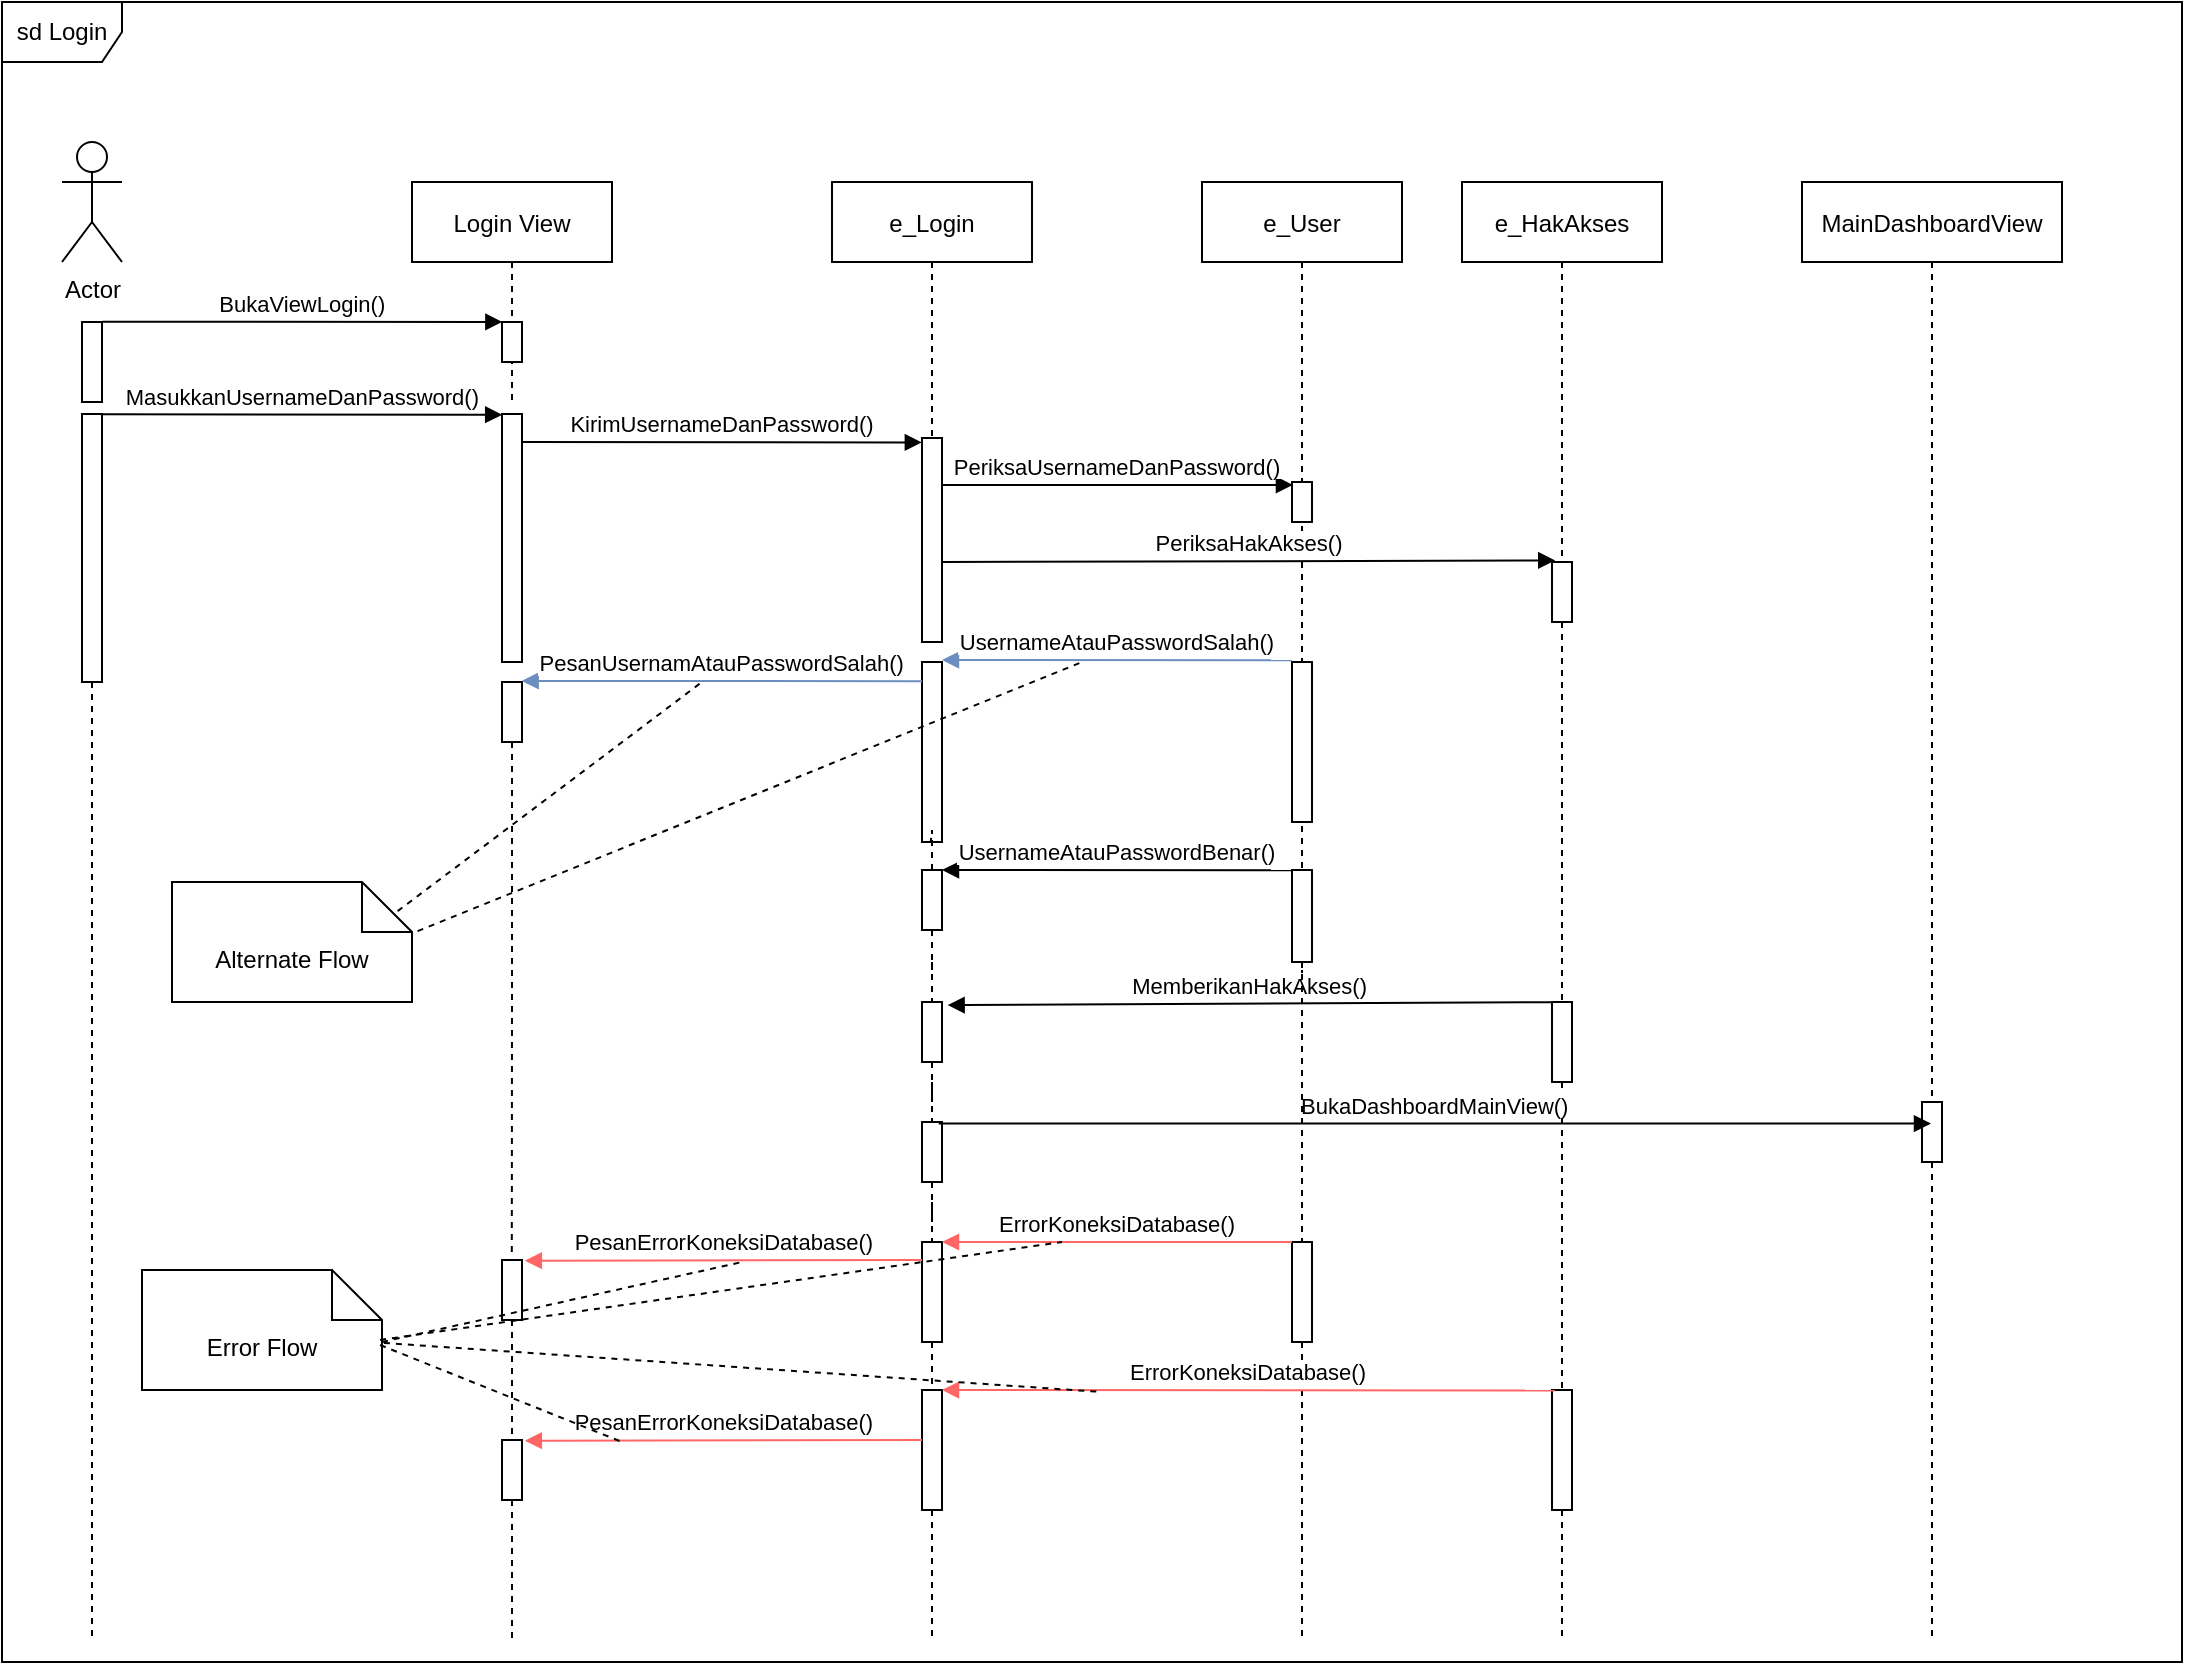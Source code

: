 <mxfile version="20.6.0" type="github" pages="2">
  <diagram id="kgpKYQtTHZ0yAKxKKP6v" name="Login">
    <mxGraphModel dx="5787" dy="3467" grid="1" gridSize="10" guides="1" tooltips="1" connect="1" arrows="1" fold="1" page="1" pageScale="1" pageWidth="1654" pageHeight="1169" math="0" shadow="0">
      <root>
        <mxCell id="0" />
        <mxCell id="1" parent="0" />
        <mxCell id="335o7K2oTXMPeTgfq1uH-59" value="sd Login" style="shape=umlFrame;whiteSpace=wrap;html=1;" vertex="1" parent="1">
          <mxGeometry x="20" y="100" width="1090" height="830" as="geometry" />
        </mxCell>
        <mxCell id="MNMMbmf4VYP4rg2q6GF8-1" value="Actor" style="shape=umlActor;verticalLabelPosition=bottom;verticalAlign=top;html=1;outlineConnect=0;" parent="1" vertex="1">
          <mxGeometry x="50" y="170" width="30" height="60" as="geometry" />
        </mxCell>
        <mxCell id="MNMMbmf4VYP4rg2q6GF8-2" value="Login View" style="shape=umlLifeline;perimeter=lifelinePerimeter;container=1;collapsible=0;recursiveResize=0;rounded=0;shadow=0;strokeWidth=1;" parent="1" vertex="1">
          <mxGeometry x="225" y="190" width="100" height="110" as="geometry" />
        </mxCell>
        <mxCell id="MNMMbmf4VYP4rg2q6GF8-3" value="" style="points=[];perimeter=orthogonalPerimeter;rounded=0;shadow=0;strokeWidth=1;" parent="MNMMbmf4VYP4rg2q6GF8-2" vertex="1">
          <mxGeometry x="45" y="70" width="10" height="20" as="geometry" />
        </mxCell>
        <mxCell id="MNMMbmf4VYP4rg2q6GF8-4" value="BukaViewLogin()" style="verticalAlign=bottom;endArrow=block;entryX=0.018;entryY=-0.003;shadow=0;strokeWidth=1;entryDx=0;entryDy=0;entryPerimeter=0;exitX=1.015;exitY=-0.003;exitDx=0;exitDy=0;exitPerimeter=0;" parent="1" source="MNMMbmf4VYP4rg2q6GF8-5" target="MNMMbmf4VYP4rg2q6GF8-3" edge="1">
          <mxGeometry relative="1" as="geometry">
            <mxPoint x="80" y="260" as="sourcePoint" />
            <mxPoint x="260" y="259.44" as="targetPoint" />
          </mxGeometry>
        </mxCell>
        <mxCell id="MNMMbmf4VYP4rg2q6GF8-5" value="" style="points=[];perimeter=orthogonalPerimeter;rounded=0;shadow=0;strokeWidth=1;" parent="1" vertex="1">
          <mxGeometry x="60" y="260" width="10" height="40" as="geometry" />
        </mxCell>
        <mxCell id="335o7K2oTXMPeTgfq1uH-14" style="edgeStyle=orthogonalEdgeStyle;rounded=0;orthogonalLoop=1;jettySize=auto;html=1;startArrow=none;startFill=0;endArrow=none;endFill=0;dashed=1;" edge="1" parent="1" source="MNMMbmf4VYP4rg2q6GF8-6">
          <mxGeometry relative="1" as="geometry">
            <mxPoint x="65" y="920" as="targetPoint" />
          </mxGeometry>
        </mxCell>
        <mxCell id="MNMMbmf4VYP4rg2q6GF8-6" value="" style="points=[];perimeter=orthogonalPerimeter;rounded=0;shadow=0;strokeWidth=1;" parent="1" vertex="1">
          <mxGeometry x="60" y="306" width="10" height="134" as="geometry" />
        </mxCell>
        <mxCell id="MNMMbmf4VYP4rg2q6GF8-7" value="" style="points=[];perimeter=orthogonalPerimeter;rounded=0;shadow=0;strokeWidth=1;" parent="1" vertex="1">
          <mxGeometry x="270" y="306" width="10" height="124" as="geometry" />
        </mxCell>
        <mxCell id="MNMMbmf4VYP4rg2q6GF8-8" value="MasukkanUsernameDanPassword()" style="verticalAlign=bottom;endArrow=block;entryX=0.009;entryY=0.003;shadow=0;strokeWidth=1;entryDx=0;entryDy=0;entryPerimeter=0;exitX=1.017;exitY=0.001;exitDx=0;exitDy=0;exitPerimeter=0;" parent="1" source="MNMMbmf4VYP4rg2q6GF8-6" target="MNMMbmf4VYP4rg2q6GF8-7" edge="1">
          <mxGeometry relative="1" as="geometry">
            <mxPoint x="70.0" y="306" as="sourcePoint" />
            <mxPoint x="270.03" y="306.06" as="targetPoint" />
          </mxGeometry>
        </mxCell>
        <mxCell id="335o7K2oTXMPeTgfq1uH-15" style="edgeStyle=orthogonalEdgeStyle;rounded=0;orthogonalLoop=1;jettySize=auto;html=1;dashed=1;startArrow=none;startFill=0;endArrow=none;endFill=0;entryX=0.49;entryY=-0.038;entryDx=0;entryDy=0;entryPerimeter=0;" edge="1" parent="1" source="MNMMbmf4VYP4rg2q6GF8-9" target="335o7K2oTXMPeTgfq1uH-16">
          <mxGeometry relative="1" as="geometry">
            <mxPoint x="275" y="580" as="targetPoint" />
          </mxGeometry>
        </mxCell>
        <mxCell id="MNMMbmf4VYP4rg2q6GF8-9" value="" style="points=[];perimeter=orthogonalPerimeter;rounded=0;shadow=0;strokeWidth=1;" parent="1" vertex="1">
          <mxGeometry x="270" y="440" width="10" height="30" as="geometry" />
        </mxCell>
        <mxCell id="MNMMbmf4VYP4rg2q6GF8-10" value="KirimUsernameDanPassword()" style="verticalAlign=bottom;endArrow=block;entryX=0.009;entryY=0.003;shadow=0;strokeWidth=1;entryDx=0;entryDy=0;entryPerimeter=0;exitX=1.017;exitY=0.001;exitDx=0;exitDy=0;exitPerimeter=0;" parent="1" edge="1">
          <mxGeometry relative="1" as="geometry">
            <mxPoint x="280" y="320.004" as="sourcePoint" />
            <mxPoint x="479.92" y="320.2" as="targetPoint" />
          </mxGeometry>
        </mxCell>
        <mxCell id="MNMMbmf4VYP4rg2q6GF8-11" value="" style="points=[];perimeter=orthogonalPerimeter;rounded=0;shadow=0;strokeWidth=1;" parent="1" vertex="1">
          <mxGeometry x="480" y="318" width="10" height="102" as="geometry" />
        </mxCell>
        <mxCell id="RcXa3ZDXTZ-9Jlwqdq4l-1" value="e_Login" style="shape=umlLifeline;perimeter=lifelinePerimeter;container=1;collapsible=0;recursiveResize=0;rounded=0;shadow=0;strokeWidth=1;" parent="1" vertex="1">
          <mxGeometry x="435" y="190" width="100" height="130" as="geometry" />
        </mxCell>
        <mxCell id="335o7K2oTXMPeTgfq1uH-1" value="e_User" style="shape=umlLifeline;perimeter=lifelinePerimeter;container=1;collapsible=0;recursiveResize=0;rounded=0;shadow=0;strokeWidth=1;" vertex="1" parent="1">
          <mxGeometry x="620" y="190" width="100" height="410" as="geometry" />
        </mxCell>
        <mxCell id="335o7K2oTXMPeTgfq1uH-9" value="" style="points=[];perimeter=orthogonalPerimeter;rounded=0;shadow=0;strokeWidth=1;" vertex="1" parent="335o7K2oTXMPeTgfq1uH-1">
          <mxGeometry x="45" y="240" width="10" height="80" as="geometry" />
        </mxCell>
        <mxCell id="335o7K2oTXMPeTgfq1uH-24" value="" style="points=[];perimeter=orthogonalPerimeter;rounded=0;shadow=0;strokeWidth=1;" vertex="1" parent="335o7K2oTXMPeTgfq1uH-1">
          <mxGeometry x="45" y="344" width="10" height="46" as="geometry" />
        </mxCell>
        <mxCell id="335o7K2oTXMPeTgfq1uH-2" value="" style="points=[];perimeter=orthogonalPerimeter;rounded=0;shadow=0;strokeWidth=1;" vertex="1" parent="1">
          <mxGeometry x="665" y="340" width="10" height="20" as="geometry" />
        </mxCell>
        <mxCell id="335o7K2oTXMPeTgfq1uH-4" value="e_HakAkses" style="shape=umlLifeline;perimeter=lifelinePerimeter;container=1;collapsible=0;recursiveResize=0;rounded=0;shadow=0;strokeWidth=1;" vertex="1" parent="1">
          <mxGeometry x="750" y="190" width="100" height="210" as="geometry" />
        </mxCell>
        <mxCell id="335o7K2oTXMPeTgfq1uH-7" value="" style="points=[];perimeter=orthogonalPerimeter;rounded=0;shadow=0;strokeWidth=1;" vertex="1" parent="335o7K2oTXMPeTgfq1uH-4">
          <mxGeometry x="45" y="190" width="10" height="30" as="geometry" />
        </mxCell>
        <mxCell id="335o7K2oTXMPeTgfq1uH-5" value="MainDashboardView" style="shape=umlLifeline;perimeter=lifelinePerimeter;container=1;collapsible=0;recursiveResize=0;rounded=0;shadow=0;strokeWidth=1;" vertex="1" parent="1">
          <mxGeometry x="920" y="190" width="130" height="730" as="geometry" />
        </mxCell>
        <mxCell id="335o7K2oTXMPeTgfq1uH-21" value="" style="points=[];perimeter=orthogonalPerimeter;rounded=0;shadow=0;strokeWidth=1;" vertex="1" parent="335o7K2oTXMPeTgfq1uH-5">
          <mxGeometry x="60" y="460" width="10" height="30" as="geometry" />
        </mxCell>
        <mxCell id="335o7K2oTXMPeTgfq1uH-6" value="PeriksaUsernameDanPassword()" style="verticalAlign=bottom;endArrow=block;entryX=0.048;entryY=0.382;shadow=0;strokeWidth=1;entryDx=0;entryDy=0;entryPerimeter=0;exitX=1;exitY=0.304;exitDx=0;exitDy=0;exitPerimeter=0;" edge="1" parent="1">
          <mxGeometry relative="1" as="geometry">
            <mxPoint x="490" y="341.44" as="sourcePoint" />
            <mxPoint x="665.48" y="341.46" as="targetPoint" />
          </mxGeometry>
        </mxCell>
        <mxCell id="335o7K2oTXMPeTgfq1uH-8" value="PeriksaHakAkses()" style="verticalAlign=bottom;endArrow=block;entryX=0.162;entryY=-0.026;shadow=0;strokeWidth=1;entryDx=0;entryDy=0;entryPerimeter=0;exitX=1;exitY=0.608;exitDx=0;exitDy=0;exitPerimeter=0;" edge="1" parent="1" source="MNMMbmf4VYP4rg2q6GF8-11" target="335o7K2oTXMPeTgfq1uH-7">
          <mxGeometry relative="1" as="geometry">
            <mxPoint x="490" y="382.0" as="sourcePoint" />
            <mxPoint x="665.48" y="382.02" as="targetPoint" />
          </mxGeometry>
        </mxCell>
        <mxCell id="335o7K2oTXMPeTgfq1uH-10" value="UsernameAtauPasswordSalah()" style="verticalAlign=bottom;endArrow=none;entryX=0.162;entryY=-0.026;shadow=0;strokeWidth=1;entryDx=0;entryDy=0;entryPerimeter=0;endFill=0;startArrow=block;startFill=1;fillColor=#dae8fc;strokeColor=#6c8ebf;" edge="1" parent="1">
          <mxGeometry relative="1" as="geometry">
            <mxPoint x="490" y="429" as="sourcePoint" />
            <mxPoint x="665.0" y="429.1" as="targetPoint" />
          </mxGeometry>
        </mxCell>
        <mxCell id="335o7K2oTXMPeTgfq1uH-11" value="" style="points=[];perimeter=orthogonalPerimeter;rounded=0;shadow=0;strokeWidth=1;" vertex="1" parent="1">
          <mxGeometry x="480" y="430" width="10" height="90" as="geometry" />
        </mxCell>
        <mxCell id="335o7K2oTXMPeTgfq1uH-13" value="PesanUsernamAtauPasswordSalah()" style="verticalAlign=bottom;endArrow=none;entryX=0.162;entryY=-0.026;shadow=0;strokeWidth=1;entryDx=0;entryDy=0;entryPerimeter=0;endFill=0;startArrow=block;startFill=1;fillColor=#dae8fc;strokeColor=#6c8ebf;exitX=0.984;exitY=-0.017;exitDx=0;exitDy=0;exitPerimeter=0;" edge="1" parent="1" source="MNMMbmf4VYP4rg2q6GF8-9">
          <mxGeometry relative="1" as="geometry">
            <mxPoint x="305" y="439.47" as="sourcePoint" />
            <mxPoint x="480" y="439.57" as="targetPoint" />
          </mxGeometry>
        </mxCell>
        <mxCell id="335o7K2oTXMPeTgfq1uH-18" style="edgeStyle=orthogonalEdgeStyle;rounded=0;orthogonalLoop=1;jettySize=auto;html=1;dashed=1;startArrow=none;startFill=0;endArrow=none;endFill=0;" edge="1" parent="1" source="335o7K2oTXMPeTgfq1uH-16" target="335o7K2oTXMPeTgfq1uH-17">
          <mxGeometry relative="1" as="geometry" />
        </mxCell>
        <mxCell id="335o7K2oTXMPeTgfq1uH-16" value="" style="points=[];perimeter=orthogonalPerimeter;rounded=0;shadow=0;strokeWidth=1;" vertex="1" parent="1">
          <mxGeometry x="270" y="729" width="10" height="30" as="geometry" />
        </mxCell>
        <mxCell id="335o7K2oTXMPeTgfq1uH-19" style="edgeStyle=orthogonalEdgeStyle;rounded=0;orthogonalLoop=1;jettySize=auto;html=1;dashed=1;startArrow=none;startFill=0;endArrow=none;endFill=0;" edge="1" parent="1" source="335o7K2oTXMPeTgfq1uH-17">
          <mxGeometry relative="1" as="geometry">
            <mxPoint x="275.0" y="919" as="targetPoint" />
          </mxGeometry>
        </mxCell>
        <mxCell id="335o7K2oTXMPeTgfq1uH-17" value="" style="points=[];perimeter=orthogonalPerimeter;rounded=0;shadow=0;strokeWidth=1;" vertex="1" parent="1">
          <mxGeometry x="270" y="819" width="10" height="30" as="geometry" />
        </mxCell>
        <mxCell id="335o7K2oTXMPeTgfq1uH-26" style="edgeStyle=orthogonalEdgeStyle;rounded=0;orthogonalLoop=1;jettySize=auto;html=1;dashed=1;startArrow=none;startFill=0;endArrow=none;endFill=0;entryX=0.432;entryY=1.002;entryDx=0;entryDy=0;entryPerimeter=0;" edge="1" parent="1" source="335o7K2oTXMPeTgfq1uH-22" target="335o7K2oTXMPeTgfq1uH-11">
          <mxGeometry relative="1" as="geometry" />
        </mxCell>
        <mxCell id="335o7K2oTXMPeTgfq1uH-27" style="edgeStyle=orthogonalEdgeStyle;rounded=0;orthogonalLoop=1;jettySize=auto;html=1;dashed=1;startArrow=none;startFill=0;endArrow=none;endFill=0;" edge="1" parent="1" source="335o7K2oTXMPeTgfq1uH-22" target="335o7K2oTXMPeTgfq1uH-25">
          <mxGeometry relative="1" as="geometry" />
        </mxCell>
        <mxCell id="335o7K2oTXMPeTgfq1uH-22" value="" style="points=[];perimeter=orthogonalPerimeter;rounded=0;shadow=0;strokeWidth=1;" vertex="1" parent="1">
          <mxGeometry x="480" y="534" width="10" height="30" as="geometry" />
        </mxCell>
        <mxCell id="335o7K2oTXMPeTgfq1uH-23" value="UsernameAtauPasswordBenar()" style="verticalAlign=bottom;endArrow=none;entryX=0.162;entryY=-0.026;shadow=0;strokeWidth=1;entryDx=0;entryDy=0;entryPerimeter=0;endFill=0;startArrow=block;startFill=1;fillColor=#dae8fc;strokeColor=#000000;" edge="1" parent="1">
          <mxGeometry relative="1" as="geometry">
            <mxPoint x="490" y="534" as="sourcePoint" />
            <mxPoint x="665" y="534.1" as="targetPoint" />
          </mxGeometry>
        </mxCell>
        <mxCell id="335o7K2oTXMPeTgfq1uH-33" style="edgeStyle=orthogonalEdgeStyle;rounded=0;orthogonalLoop=1;jettySize=auto;html=1;dashed=1;strokeColor=#000000;startArrow=none;startFill=0;endArrow=none;endFill=0;" edge="1" parent="1" source="335o7K2oTXMPeTgfq1uH-25" target="335o7K2oTXMPeTgfq1uH-31">
          <mxGeometry relative="1" as="geometry" />
        </mxCell>
        <mxCell id="335o7K2oTXMPeTgfq1uH-25" value="" style="points=[];perimeter=orthogonalPerimeter;rounded=0;shadow=0;strokeWidth=1;" vertex="1" parent="1">
          <mxGeometry x="480" y="600" width="10" height="30" as="geometry" />
        </mxCell>
        <mxCell id="335o7K2oTXMPeTgfq1uH-40" style="edgeStyle=orthogonalEdgeStyle;rounded=0;orthogonalLoop=1;jettySize=auto;html=1;dashed=1;strokeColor=#000000;startArrow=none;startFill=0;endArrow=none;endFill=0;" edge="1" parent="1" source="335o7K2oTXMPeTgfq1uH-28" target="335o7K2oTXMPeTgfq1uH-39">
          <mxGeometry relative="1" as="geometry" />
        </mxCell>
        <mxCell id="335o7K2oTXMPeTgfq1uH-28" value="" style="points=[];perimeter=orthogonalPerimeter;rounded=0;shadow=0;strokeWidth=1;" vertex="1" parent="1">
          <mxGeometry x="795" y="600" width="10" height="40" as="geometry" />
        </mxCell>
        <mxCell id="335o7K2oTXMPeTgfq1uH-29" style="edgeStyle=orthogonalEdgeStyle;rounded=0;orthogonalLoop=1;jettySize=auto;html=1;dashed=1;startArrow=none;startFill=0;endArrow=none;endFill=0;" edge="1" parent="1" source="335o7K2oTXMPeTgfq1uH-7" target="335o7K2oTXMPeTgfq1uH-28">
          <mxGeometry relative="1" as="geometry" />
        </mxCell>
        <mxCell id="335o7K2oTXMPeTgfq1uH-30" value="MemberikanHakAkses()" style="verticalAlign=bottom;endArrow=none;entryX=0.162;entryY=-0.026;shadow=0;strokeWidth=1;entryDx=0;entryDy=0;entryPerimeter=0;endFill=0;startArrow=block;startFill=1;fillColor=#dae8fc;strokeColor=#000000;exitX=1.282;exitY=0.052;exitDx=0;exitDy=0;exitPerimeter=0;" edge="1" parent="1" source="335o7K2oTXMPeTgfq1uH-25">
          <mxGeometry relative="1" as="geometry">
            <mxPoint x="620" y="600" as="sourcePoint" />
            <mxPoint x="795" y="600.1" as="targetPoint" />
          </mxGeometry>
        </mxCell>
        <mxCell id="335o7K2oTXMPeTgfq1uH-36" style="edgeStyle=orthogonalEdgeStyle;rounded=0;orthogonalLoop=1;jettySize=auto;html=1;dashed=1;strokeColor=#000000;startArrow=none;startFill=0;endArrow=none;endFill=0;" edge="1" parent="1" source="335o7K2oTXMPeTgfq1uH-31" target="335o7K2oTXMPeTgfq1uH-35">
          <mxGeometry relative="1" as="geometry" />
        </mxCell>
        <mxCell id="335o7K2oTXMPeTgfq1uH-31" value="" style="points=[];perimeter=orthogonalPerimeter;rounded=0;shadow=0;strokeWidth=1;" vertex="1" parent="1">
          <mxGeometry x="480" y="660" width="10" height="30" as="geometry" />
        </mxCell>
        <mxCell id="335o7K2oTXMPeTgfq1uH-32" value="BukaDashboardMainView()" style="verticalAlign=bottom;endArrow=block;shadow=0;strokeWidth=1;exitX=1;exitY=0.608;exitDx=0;exitDy=0;exitPerimeter=0;" edge="1" parent="1" target="335o7K2oTXMPeTgfq1uH-5">
          <mxGeometry relative="1" as="geometry">
            <mxPoint x="488.38" y="660.796" as="sourcePoint" />
            <mxPoint x="795.0" y="660.0" as="targetPoint" />
          </mxGeometry>
        </mxCell>
        <mxCell id="335o7K2oTXMPeTgfq1uH-44" style="edgeStyle=orthogonalEdgeStyle;rounded=0;orthogonalLoop=1;jettySize=auto;html=1;dashed=1;strokeColor=#000000;startArrow=none;startFill=0;endArrow=none;endFill=0;" edge="1" parent="1" source="335o7K2oTXMPeTgfq1uH-34">
          <mxGeometry relative="1" as="geometry">
            <mxPoint x="670" y="920" as="targetPoint" />
          </mxGeometry>
        </mxCell>
        <mxCell id="335o7K2oTXMPeTgfq1uH-34" value="" style="points=[];perimeter=orthogonalPerimeter;rounded=0;shadow=0;strokeWidth=1;" vertex="1" parent="1">
          <mxGeometry x="665" y="720" width="10" height="50" as="geometry" />
        </mxCell>
        <mxCell id="335o7K2oTXMPeTgfq1uH-43" style="edgeStyle=orthogonalEdgeStyle;rounded=0;orthogonalLoop=1;jettySize=auto;html=1;entryX=0.521;entryY=0.007;entryDx=0;entryDy=0;entryPerimeter=0;dashed=1;strokeColor=#000000;startArrow=none;startFill=0;endArrow=none;endFill=0;" edge="1" parent="1" source="335o7K2oTXMPeTgfq1uH-35" target="335o7K2oTXMPeTgfq1uH-41">
          <mxGeometry relative="1" as="geometry" />
        </mxCell>
        <mxCell id="335o7K2oTXMPeTgfq1uH-35" value="" style="points=[];perimeter=orthogonalPerimeter;rounded=0;shadow=0;strokeWidth=1;" vertex="1" parent="1">
          <mxGeometry x="480" y="720" width="10" height="50" as="geometry" />
        </mxCell>
        <mxCell id="335o7K2oTXMPeTgfq1uH-37" style="edgeStyle=orthogonalEdgeStyle;rounded=0;orthogonalLoop=1;jettySize=auto;html=1;dashed=1;strokeColor=#000000;startArrow=none;startFill=0;endArrow=none;endFill=0;" edge="1" parent="1" source="335o7K2oTXMPeTgfq1uH-24" target="335o7K2oTXMPeTgfq1uH-34">
          <mxGeometry relative="1" as="geometry" />
        </mxCell>
        <mxCell id="335o7K2oTXMPeTgfq1uH-38" value="ErrorKoneksiDatabase()" style="verticalAlign=bottom;endArrow=none;entryX=0.162;entryY=-0.026;shadow=0;strokeWidth=1;entryDx=0;entryDy=0;entryPerimeter=0;endFill=0;startArrow=block;startFill=1;fillColor=#ffe6cc;strokeColor=#FF6666;" edge="1" parent="1">
          <mxGeometry relative="1" as="geometry">
            <mxPoint x="490" y="720" as="sourcePoint" />
            <mxPoint x="665" y="720.0" as="targetPoint" />
          </mxGeometry>
        </mxCell>
        <mxCell id="335o7K2oTXMPeTgfq1uH-48" style="edgeStyle=orthogonalEdgeStyle;rounded=0;orthogonalLoop=1;jettySize=auto;html=1;dashed=1;strokeColor=#000000;startArrow=none;startFill=0;endArrow=none;endFill=0;" edge="1" parent="1" source="335o7K2oTXMPeTgfq1uH-39">
          <mxGeometry relative="1" as="geometry">
            <mxPoint x="800" y="920" as="targetPoint" />
          </mxGeometry>
        </mxCell>
        <mxCell id="335o7K2oTXMPeTgfq1uH-39" value="" style="points=[];perimeter=orthogonalPerimeter;rounded=0;shadow=0;strokeWidth=1;" vertex="1" parent="1">
          <mxGeometry x="795" y="794" width="10" height="60" as="geometry" />
        </mxCell>
        <mxCell id="335o7K2oTXMPeTgfq1uH-45" style="edgeStyle=orthogonalEdgeStyle;rounded=0;orthogonalLoop=1;jettySize=auto;html=1;dashed=1;strokeColor=#000000;startArrow=none;startFill=0;endArrow=none;endFill=0;" edge="1" parent="1" source="335o7K2oTXMPeTgfq1uH-41">
          <mxGeometry relative="1" as="geometry">
            <mxPoint x="485" y="920" as="targetPoint" />
          </mxGeometry>
        </mxCell>
        <mxCell id="335o7K2oTXMPeTgfq1uH-41" value="" style="points=[];perimeter=orthogonalPerimeter;rounded=0;shadow=0;strokeWidth=1;" vertex="1" parent="1">
          <mxGeometry x="480" y="794" width="10" height="60" as="geometry" />
        </mxCell>
        <mxCell id="335o7K2oTXMPeTgfq1uH-42" value="ErrorKoneksiDatabase()" style="verticalAlign=bottom;endArrow=none;entryX=0.145;entryY=0.005;shadow=0;strokeWidth=1;entryDx=0;entryDy=0;entryPerimeter=0;endFill=0;startArrow=block;startFill=1;fillColor=#ffe6cc;strokeColor=#FF6666;" edge="1" parent="1" target="335o7K2oTXMPeTgfq1uH-39">
          <mxGeometry relative="1" as="geometry">
            <mxPoint x="490" y="794" as="sourcePoint" />
            <mxPoint x="665" y="794" as="targetPoint" />
          </mxGeometry>
        </mxCell>
        <mxCell id="335o7K2oTXMPeTgfq1uH-46" value="PesanErrorKoneksiDatabase()" style="verticalAlign=bottom;endArrow=none;entryX=0.162;entryY=-0.026;shadow=0;strokeWidth=1;entryDx=0;entryDy=0;entryPerimeter=0;endFill=0;startArrow=block;startFill=1;fillColor=#ffe6cc;strokeColor=#FF6666;exitX=1.143;exitY=0.012;exitDx=0;exitDy=0;exitPerimeter=0;" edge="1" parent="1" source="335o7K2oTXMPeTgfq1uH-16">
          <mxGeometry relative="1" as="geometry">
            <mxPoint x="305" y="729" as="sourcePoint" />
            <mxPoint x="480" y="729" as="targetPoint" />
          </mxGeometry>
        </mxCell>
        <mxCell id="335o7K2oTXMPeTgfq1uH-47" value="PesanErrorKoneksiDatabase()" style="verticalAlign=bottom;endArrow=none;entryX=0.162;entryY=-0.026;shadow=0;strokeWidth=1;entryDx=0;entryDy=0;entryPerimeter=0;endFill=0;startArrow=block;startFill=1;fillColor=#ffe6cc;strokeColor=#FF6666;exitX=1.143;exitY=0.012;exitDx=0;exitDy=0;exitPerimeter=0;" edge="1" parent="1">
          <mxGeometry relative="1" as="geometry">
            <mxPoint x="281.43" y="819.36" as="sourcePoint" />
            <mxPoint x="480" y="819" as="targetPoint" />
          </mxGeometry>
        </mxCell>
        <mxCell id="335o7K2oTXMPeTgfq1uH-51" value="Alternate Flow" style="shape=note2;boundedLbl=1;whiteSpace=wrap;html=1;size=25;verticalAlign=top;align=center;" vertex="1" parent="1">
          <mxGeometry x="105" y="540" width="120" height="60" as="geometry" />
        </mxCell>
        <mxCell id="335o7K2oTXMPeTgfq1uH-52" value="" style="endArrow=none;dashed=1;html=1;rounded=0;strokeColor=#000000;exitX=0.94;exitY=0.243;exitDx=0;exitDy=0;exitPerimeter=0;" edge="1" parent="1" source="335o7K2oTXMPeTgfq1uH-51">
          <mxGeometry width="50" height="50" relative="1" as="geometry">
            <mxPoint x="350" y="470" as="sourcePoint" />
            <mxPoint x="370" y="440" as="targetPoint" />
          </mxGeometry>
        </mxCell>
        <mxCell id="335o7K2oTXMPeTgfq1uH-53" value="" style="endArrow=none;dashed=1;html=1;rounded=0;strokeColor=#000000;exitX=0.94;exitY=0.243;exitDx=0;exitDy=0;exitPerimeter=0;" edge="1" parent="1">
          <mxGeometry width="50" height="50" relative="1" as="geometry">
            <mxPoint x="227.8" y="564.58" as="sourcePoint" />
            <mxPoint x="560" y="430" as="targetPoint" />
          </mxGeometry>
        </mxCell>
        <mxCell id="335o7K2oTXMPeTgfq1uH-54" value="Error Flow" style="shape=note2;boundedLbl=1;whiteSpace=wrap;html=1;size=25;verticalAlign=top;align=center;" vertex="1" parent="1">
          <mxGeometry x="90" y="734" width="120" height="60" as="geometry" />
        </mxCell>
        <mxCell id="335o7K2oTXMPeTgfq1uH-55" value="" style="endArrow=none;dashed=1;html=1;rounded=0;strokeColor=#000000;exitX=1;exitY=0.6;exitDx=0;exitDy=0;exitPerimeter=0;" edge="1" parent="1" source="335o7K2oTXMPeTgfq1uH-54">
          <mxGeometry width="50" height="50" relative="1" as="geometry">
            <mxPoint x="225.0" y="784.58" as="sourcePoint" />
            <mxPoint x="390" y="730" as="targetPoint" />
          </mxGeometry>
        </mxCell>
        <mxCell id="335o7K2oTXMPeTgfq1uH-56" value="" style="endArrow=none;dashed=1;html=1;rounded=0;strokeColor=#000000;exitX=0.992;exitY=0.583;exitDx=0;exitDy=0;exitPerimeter=0;" edge="1" parent="1" source="335o7K2oTXMPeTgfq1uH-54">
          <mxGeometry width="50" height="50" relative="1" as="geometry">
            <mxPoint x="235" y="794.58" as="sourcePoint" />
            <mxPoint x="550" y="720" as="targetPoint" />
          </mxGeometry>
        </mxCell>
        <mxCell id="335o7K2oTXMPeTgfq1uH-57" value="" style="endArrow=none;dashed=1;html=1;rounded=0;strokeColor=#000000;exitX=1.008;exitY=0.608;exitDx=0;exitDy=0;exitPerimeter=0;" edge="1" parent="1" source="335o7K2oTXMPeTgfq1uH-54">
          <mxGeometry width="50" height="50" relative="1" as="geometry">
            <mxPoint x="234.04" y="794.98" as="sourcePoint" />
            <mxPoint x="570" y="795" as="targetPoint" />
          </mxGeometry>
        </mxCell>
        <mxCell id="335o7K2oTXMPeTgfq1uH-58" value="" style="endArrow=none;dashed=1;html=1;rounded=0;strokeColor=#000000;exitX=0.992;exitY=0.625;exitDx=0;exitDy=0;exitPerimeter=0;" edge="1" parent="1" source="335o7K2oTXMPeTgfq1uH-54">
          <mxGeometry width="50" height="50" relative="1" as="geometry">
            <mxPoint x="235" y="785" as="sourcePoint" />
            <mxPoint x="330" y="820" as="targetPoint" />
          </mxGeometry>
        </mxCell>
      </root>
    </mxGraphModel>
  </diagram>
  <diagram id="y69Vs6Fo9_orbDN5cXLZ" name="Halaman-2">
    <mxGraphModel dx="868" dy="520" grid="1" gridSize="10" guides="1" tooltips="1" connect="1" arrows="1" fold="1" page="1" pageScale="1" pageWidth="1654" pageHeight="1169" math="0" shadow="0">
      <root>
        <mxCell id="0" />
        <mxCell id="1" parent="0" />
      </root>
    </mxGraphModel>
  </diagram>
</mxfile>
